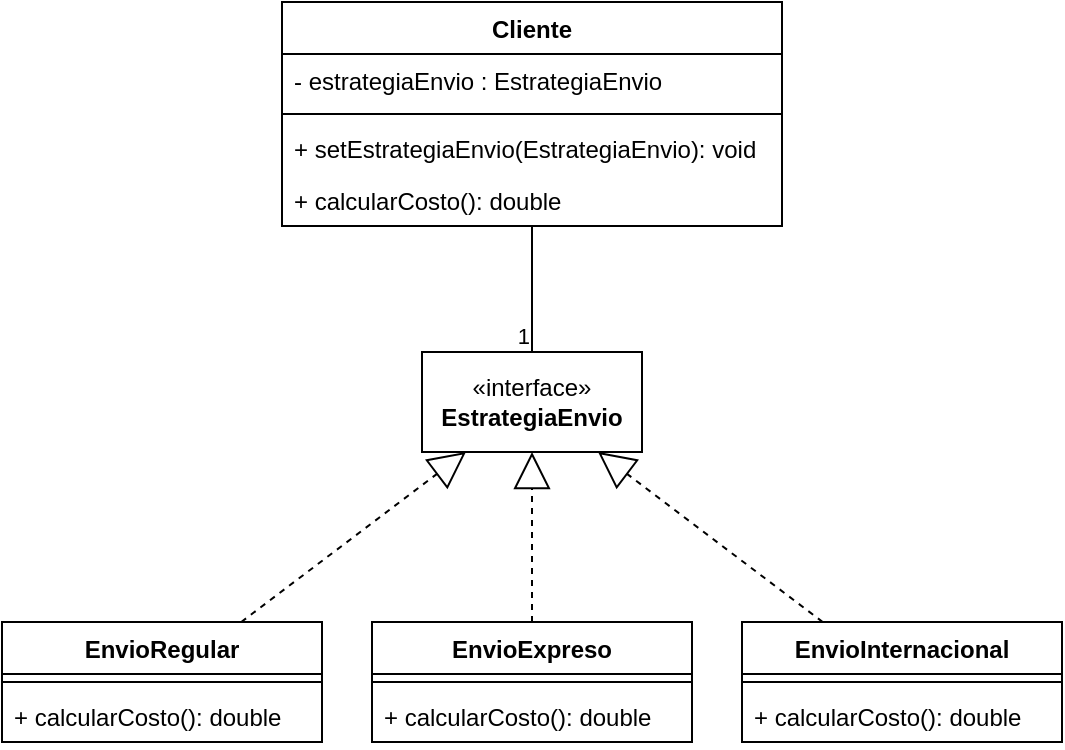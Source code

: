 <mxfile version="24.7.17">
  <diagram name="Página-1" id="eBz9cwig6zvrii9nWWCz">
    <mxGraphModel dx="819" dy="477" grid="1" gridSize="10" guides="1" tooltips="1" connect="1" arrows="1" fold="1" page="1" pageScale="1" pageWidth="827" pageHeight="1169" math="0" shadow="0">
      <root>
        <mxCell id="0" />
        <mxCell id="1" parent="0" />
        <mxCell id="r6ne2AURndRcHKdJ5-5h-1" value="Cliente" style="swimlane;fontStyle=1;align=center;verticalAlign=top;childLayout=stackLayout;horizontal=1;startSize=26;horizontalStack=0;resizeParent=1;resizeParentMax=0;resizeLast=0;collapsible=1;marginBottom=0;whiteSpace=wrap;html=1;" vertex="1" parent="1">
          <mxGeometry x="220" y="300" width="250" height="112" as="geometry" />
        </mxCell>
        <mxCell id="r6ne2AURndRcHKdJ5-5h-2" value="- estrategiaEnvio : EstrategiaEnvio" style="text;strokeColor=none;fillColor=none;align=left;verticalAlign=top;spacingLeft=4;spacingRight=4;overflow=hidden;rotatable=0;points=[[0,0.5],[1,0.5]];portConstraint=eastwest;whiteSpace=wrap;html=1;" vertex="1" parent="r6ne2AURndRcHKdJ5-5h-1">
          <mxGeometry y="26" width="250" height="26" as="geometry" />
        </mxCell>
        <mxCell id="r6ne2AURndRcHKdJ5-5h-3" value="" style="line;strokeWidth=1;fillColor=none;align=left;verticalAlign=middle;spacingTop=-1;spacingLeft=3;spacingRight=3;rotatable=0;labelPosition=right;points=[];portConstraint=eastwest;strokeColor=inherit;" vertex="1" parent="r6ne2AURndRcHKdJ5-5h-1">
          <mxGeometry y="52" width="250" height="8" as="geometry" />
        </mxCell>
        <mxCell id="r6ne2AURndRcHKdJ5-5h-4" value="+ setEstrategiaEnvio(EstrategiaEnvio): void" style="text;strokeColor=none;fillColor=none;align=left;verticalAlign=top;spacingLeft=4;spacingRight=4;overflow=hidden;rotatable=0;points=[[0,0.5],[1,0.5]];portConstraint=eastwest;whiteSpace=wrap;html=1;" vertex="1" parent="r6ne2AURndRcHKdJ5-5h-1">
          <mxGeometry y="60" width="250" height="26" as="geometry" />
        </mxCell>
        <mxCell id="r6ne2AURndRcHKdJ5-5h-5" value="+ calcularCosto(): double" style="text;strokeColor=none;fillColor=none;align=left;verticalAlign=top;spacingLeft=4;spacingRight=4;overflow=hidden;rotatable=0;points=[[0,0.5],[1,0.5]];portConstraint=eastwest;whiteSpace=wrap;html=1;" vertex="1" parent="r6ne2AURndRcHKdJ5-5h-1">
          <mxGeometry y="86" width="250" height="26" as="geometry" />
        </mxCell>
        <mxCell id="r6ne2AURndRcHKdJ5-5h-14" value="EnvioRegular" style="swimlane;fontStyle=1;align=center;verticalAlign=top;childLayout=stackLayout;horizontal=1;startSize=26;horizontalStack=0;resizeParent=1;resizeParentMax=0;resizeLast=0;collapsible=1;marginBottom=0;whiteSpace=wrap;html=1;" vertex="1" parent="1">
          <mxGeometry x="80" y="610" width="160" height="60" as="geometry" />
        </mxCell>
        <mxCell id="r6ne2AURndRcHKdJ5-5h-16" value="" style="line;strokeWidth=1;fillColor=none;align=left;verticalAlign=middle;spacingTop=-1;spacingLeft=3;spacingRight=3;rotatable=0;labelPosition=right;points=[];portConstraint=eastwest;strokeColor=inherit;" vertex="1" parent="r6ne2AURndRcHKdJ5-5h-14">
          <mxGeometry y="26" width="160" height="8" as="geometry" />
        </mxCell>
        <mxCell id="r6ne2AURndRcHKdJ5-5h-17" value="+ calcularCosto(): double" style="text;strokeColor=none;fillColor=none;align=left;verticalAlign=top;spacingLeft=4;spacingRight=4;overflow=hidden;rotatable=0;points=[[0,0.5],[1,0.5]];portConstraint=eastwest;whiteSpace=wrap;html=1;" vertex="1" parent="r6ne2AURndRcHKdJ5-5h-14">
          <mxGeometry y="34" width="160" height="26" as="geometry" />
        </mxCell>
        <mxCell id="r6ne2AURndRcHKdJ5-5h-18" value="«interface»&lt;br&gt;&lt;b&gt;EstrategiaEnvio&lt;/b&gt;" style="html=1;whiteSpace=wrap;" vertex="1" parent="1">
          <mxGeometry x="290" y="475" width="110" height="50" as="geometry" />
        </mxCell>
        <mxCell id="r6ne2AURndRcHKdJ5-5h-19" value="EnvioExpreso" style="swimlane;fontStyle=1;align=center;verticalAlign=top;childLayout=stackLayout;horizontal=1;startSize=26;horizontalStack=0;resizeParent=1;resizeParentMax=0;resizeLast=0;collapsible=1;marginBottom=0;whiteSpace=wrap;html=1;" vertex="1" parent="1">
          <mxGeometry x="265" y="610" width="160" height="60" as="geometry" />
        </mxCell>
        <mxCell id="r6ne2AURndRcHKdJ5-5h-20" value="" style="line;strokeWidth=1;fillColor=none;align=left;verticalAlign=middle;spacingTop=-1;spacingLeft=3;spacingRight=3;rotatable=0;labelPosition=right;points=[];portConstraint=eastwest;strokeColor=inherit;" vertex="1" parent="r6ne2AURndRcHKdJ5-5h-19">
          <mxGeometry y="26" width="160" height="8" as="geometry" />
        </mxCell>
        <mxCell id="r6ne2AURndRcHKdJ5-5h-21" value="+ calcularCosto(): double" style="text;strokeColor=none;fillColor=none;align=left;verticalAlign=top;spacingLeft=4;spacingRight=4;overflow=hidden;rotatable=0;points=[[0,0.5],[1,0.5]];portConstraint=eastwest;whiteSpace=wrap;html=1;" vertex="1" parent="r6ne2AURndRcHKdJ5-5h-19">
          <mxGeometry y="34" width="160" height="26" as="geometry" />
        </mxCell>
        <mxCell id="r6ne2AURndRcHKdJ5-5h-22" value="EnvioInternacional" style="swimlane;fontStyle=1;align=center;verticalAlign=top;childLayout=stackLayout;horizontal=1;startSize=26;horizontalStack=0;resizeParent=1;resizeParentMax=0;resizeLast=0;collapsible=1;marginBottom=0;whiteSpace=wrap;html=1;" vertex="1" parent="1">
          <mxGeometry x="450" y="610" width="160" height="60" as="geometry" />
        </mxCell>
        <mxCell id="r6ne2AURndRcHKdJ5-5h-23" value="" style="line;strokeWidth=1;fillColor=none;align=left;verticalAlign=middle;spacingTop=-1;spacingLeft=3;spacingRight=3;rotatable=0;labelPosition=right;points=[];portConstraint=eastwest;strokeColor=inherit;" vertex="1" parent="r6ne2AURndRcHKdJ5-5h-22">
          <mxGeometry y="26" width="160" height="8" as="geometry" />
        </mxCell>
        <mxCell id="r6ne2AURndRcHKdJ5-5h-24" value="+ calcularCosto(): double" style="text;strokeColor=none;fillColor=none;align=left;verticalAlign=top;spacingLeft=4;spacingRight=4;overflow=hidden;rotatable=0;points=[[0,0.5],[1,0.5]];portConstraint=eastwest;whiteSpace=wrap;html=1;" vertex="1" parent="r6ne2AURndRcHKdJ5-5h-22">
          <mxGeometry y="34" width="160" height="26" as="geometry" />
        </mxCell>
        <mxCell id="r6ne2AURndRcHKdJ5-5h-25" value="" style="endArrow=none;html=1;edgeStyle=orthogonalEdgeStyle;rounded=0;" edge="1" parent="1" source="r6ne2AURndRcHKdJ5-5h-1" target="r6ne2AURndRcHKdJ5-5h-18">
          <mxGeometry relative="1" as="geometry">
            <mxPoint x="360" y="500" as="sourcePoint" />
            <mxPoint x="520" y="500" as="targetPoint" />
          </mxGeometry>
        </mxCell>
        <mxCell id="r6ne2AURndRcHKdJ5-5h-27" value="1" style="edgeLabel;resizable=0;html=1;align=right;verticalAlign=bottom;" connectable="0" vertex="1" parent="r6ne2AURndRcHKdJ5-5h-25">
          <mxGeometry x="1" relative="1" as="geometry">
            <mxPoint x="-1" as="offset" />
          </mxGeometry>
        </mxCell>
        <mxCell id="r6ne2AURndRcHKdJ5-5h-28" value="" style="endArrow=block;endSize=16;endFill=0;html=1;rounded=0;dashed=1;" edge="1" parent="1" source="r6ne2AURndRcHKdJ5-5h-14" target="r6ne2AURndRcHKdJ5-5h-18">
          <mxGeometry width="160" relative="1" as="geometry">
            <mxPoint x="360" y="500" as="sourcePoint" />
            <mxPoint x="520" y="500" as="targetPoint" />
          </mxGeometry>
        </mxCell>
        <mxCell id="r6ne2AURndRcHKdJ5-5h-29" value="" style="endArrow=block;endSize=16;endFill=0;html=1;rounded=0;dashed=1;" edge="1" parent="1" source="r6ne2AURndRcHKdJ5-5h-22" target="r6ne2AURndRcHKdJ5-5h-18">
          <mxGeometry width="160" relative="1" as="geometry">
            <mxPoint x="360" y="500" as="sourcePoint" />
            <mxPoint x="520" y="500" as="targetPoint" />
          </mxGeometry>
        </mxCell>
        <mxCell id="r6ne2AURndRcHKdJ5-5h-30" value="" style="endArrow=block;endSize=16;endFill=0;html=1;rounded=0;dashed=1;" edge="1" parent="1" source="r6ne2AURndRcHKdJ5-5h-19" target="r6ne2AURndRcHKdJ5-5h-18">
          <mxGeometry x="-0.005" width="160" relative="1" as="geometry">
            <mxPoint x="360" y="500" as="sourcePoint" />
            <mxPoint x="520" y="500" as="targetPoint" />
            <mxPoint as="offset" />
          </mxGeometry>
        </mxCell>
      </root>
    </mxGraphModel>
  </diagram>
</mxfile>
